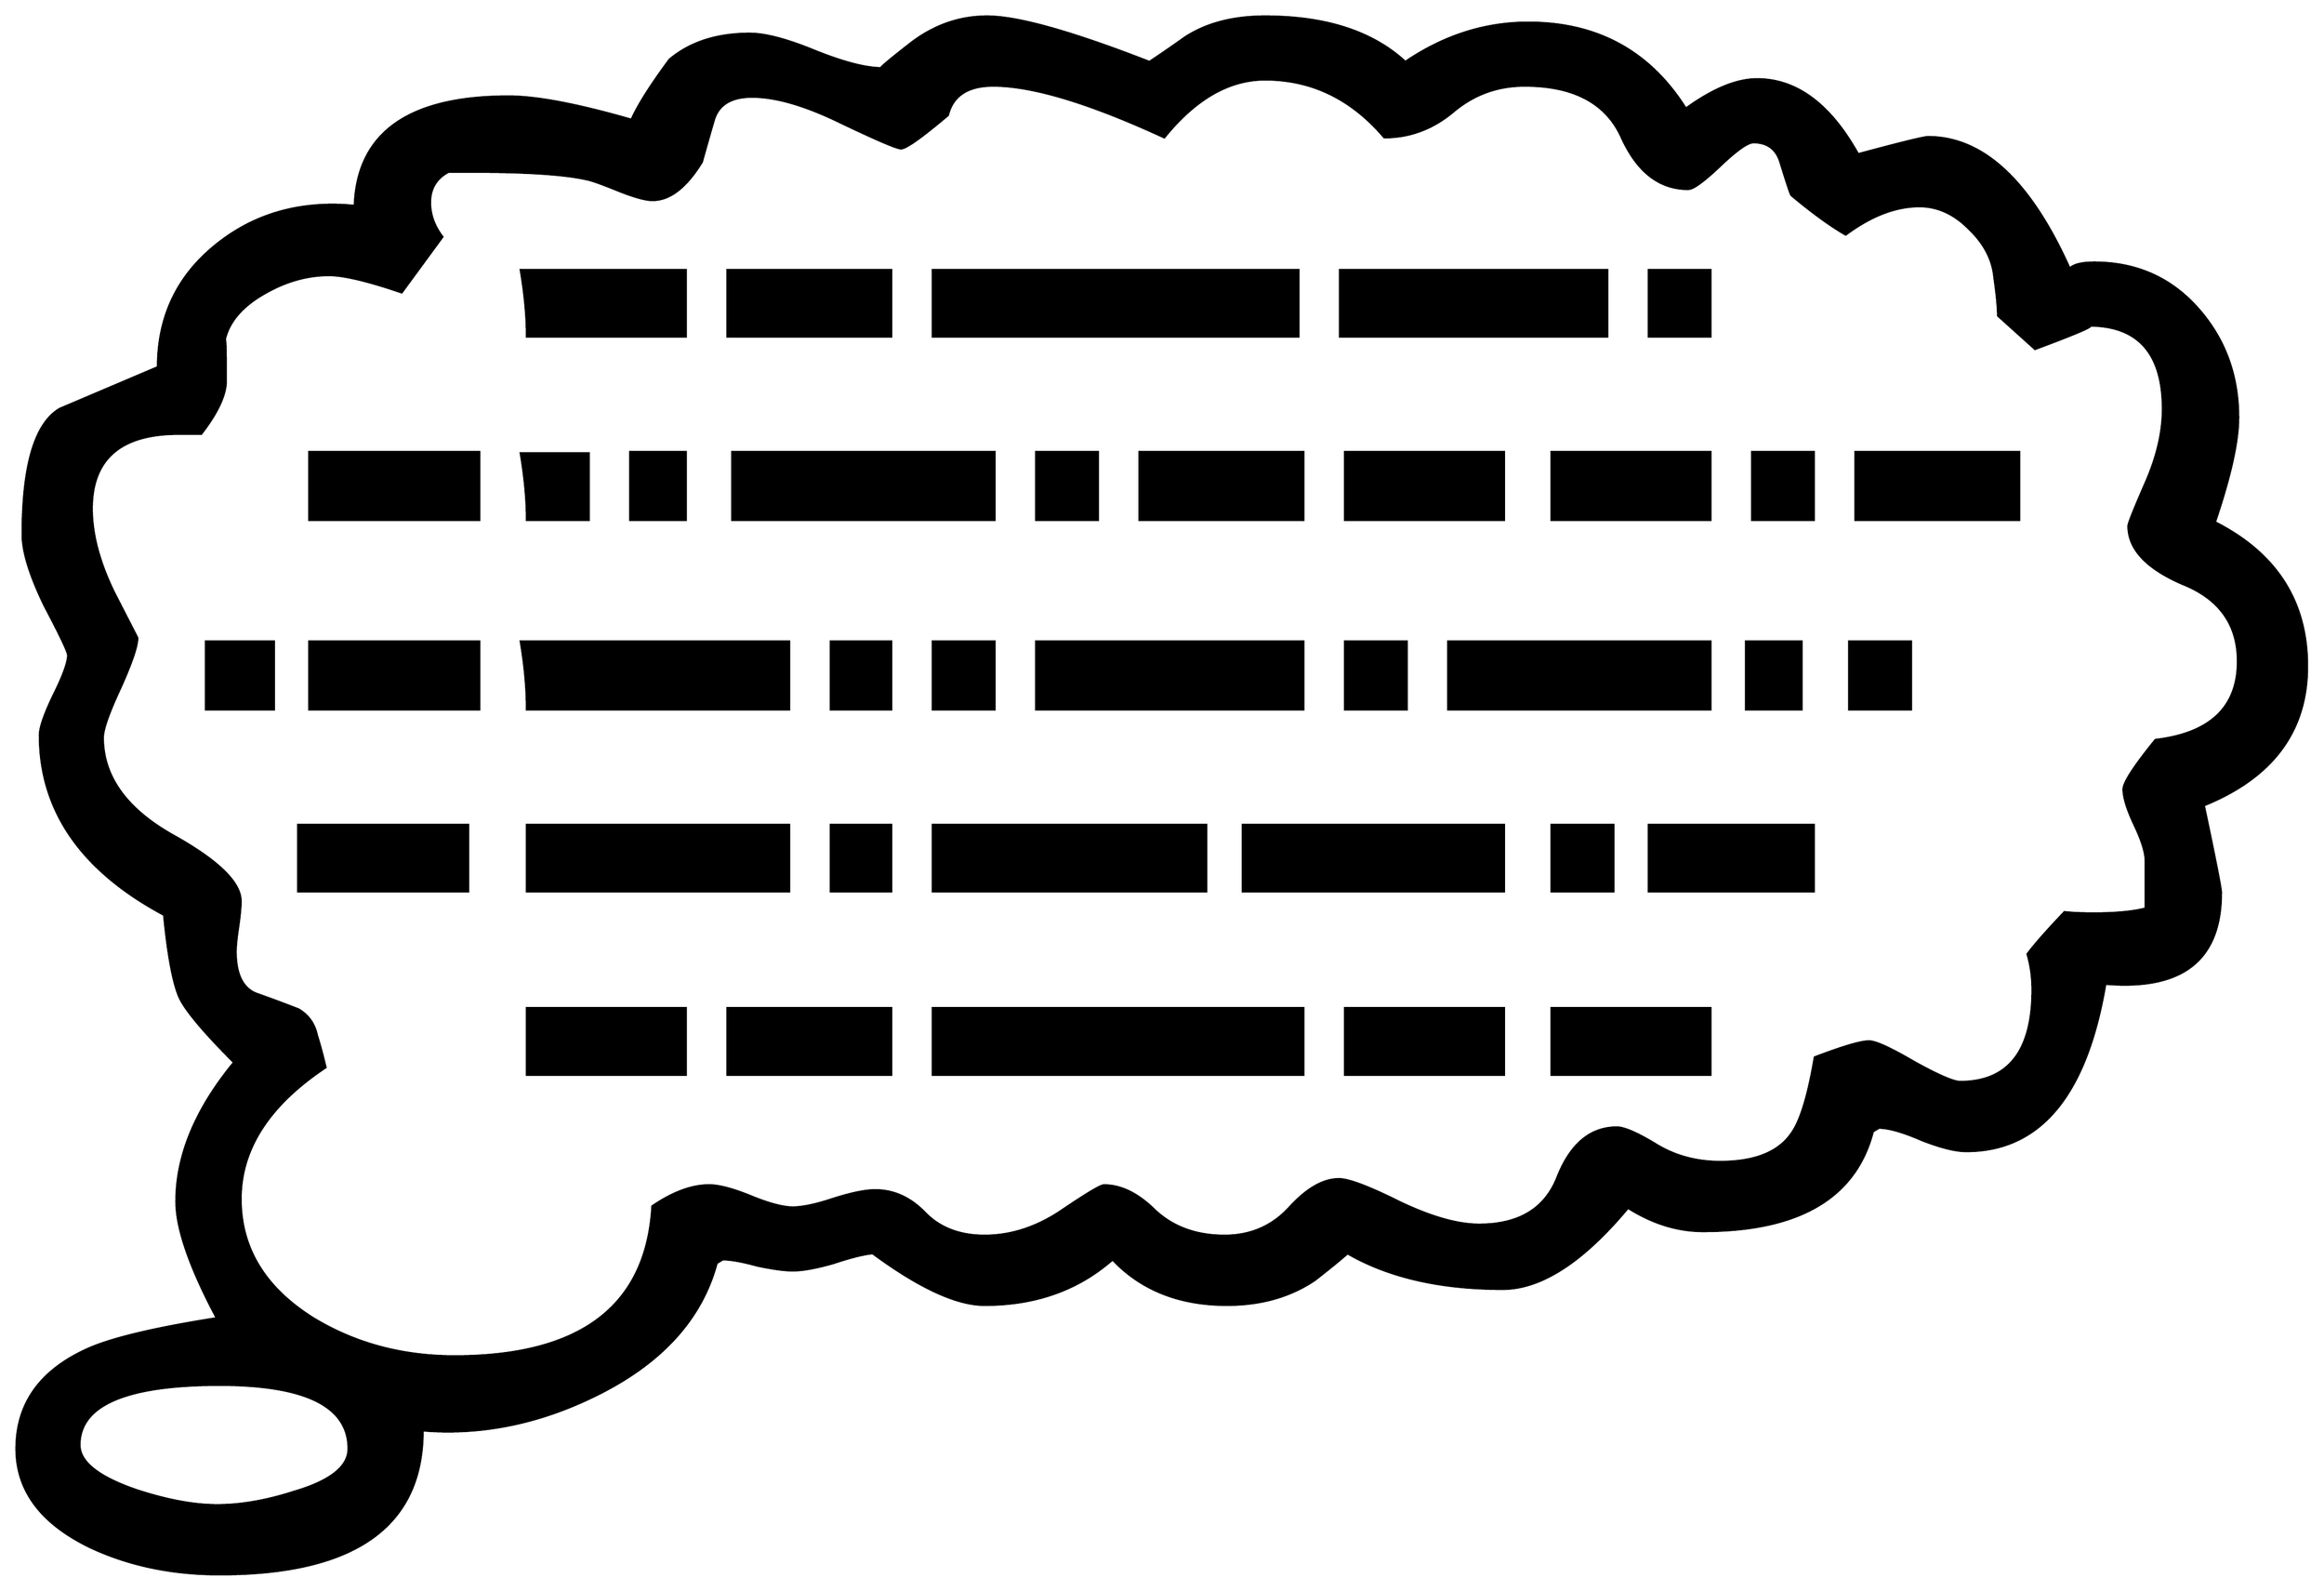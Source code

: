 


\begin{tikzpicture}[y=0.80pt, x=0.80pt, yscale=-1.0, xscale=1.0, inner sep=0pt, outer sep=0pt]
\begin{scope}[shift={(100.0,1799.0)},nonzero rule]
  \path[draw=.,fill=.,line width=1.600pt] (1944.0,-780.0) ..
    controls (1944.0,-727.333) and (1916.0,-689.667) ..
    (1860.0,-667.0) .. controls (1869.333,-623.0) and
    (1874.0,-599.333) .. (1874.0,-596.0) .. controls
    (1874.0,-541.333) and (1842.667,-516.667) .. (1780.0,-522.0) ..
    controls (1764.667,-431.333) and (1727.0,-386.0) ..
    (1667.0,-386.0) .. controls (1658.333,-386.0) and
    (1646.333,-389.0) .. (1631.0,-395.0) .. controls
    (1615.667,-401.667) and (1604.0,-405.0) .. (1596.0,-405.0) --
    (1591.0,-402.0) .. controls (1577.0,-348.0) and
    (1531.0,-321.0) .. (1453.0,-321.0) .. controls
    (1432.333,-321.0) and (1412.0,-327.333) .. (1392.0,-340.0) ..
    controls (1355.333,-296.0) and (1321.333,-274.0) ..
    (1290.0,-274.0) .. controls (1239.333,-274.0) and
    (1197.333,-283.667) .. (1164.0,-303.0) .. controls
    (1158.0,-297.667) and (1149.0,-290.333) .. (1137.0,-281.0) ..
    controls (1117.0,-267.667) and (1093.333,-261.0) ..
    (1066.0,-261.0) .. controls (1027.333,-261.0) and
    (996.333,-273.333) .. (973.0,-298.0) .. controls (945.0,-273.333)
    and (910.333,-261.0) .. (869.0,-261.0) .. controls
    (846.333,-261.0) and (816.0,-275.0) .. (778.0,-303.0) ..
    controls (770.667,-302.333) and (760.0,-299.667) .. (746.0,-295.0)
    .. controls (732.0,-291.0) and (721.0,-289.0) ..
    (713.0,-289.0) .. controls (706.333,-289.0) and (696.667,-290.333)
    .. (684.0,-293.0) .. controls (672.0,-296.333) and
    (662.667,-298.0) .. (656.0,-298.0) -- (651.0,-295.0) ..
    controls (639.0,-250.333) and (607.333,-215.0) .. (556.0,-189.0)
    .. controls (508.667,-165.0) and (460.667,-155.0) ..
    (412.0,-159.0) .. controls (412.0,-81.0) and (357.0,-42.0)
    .. (247.0,-42.0) .. controls (208.333,-42.0) and (173.333,-49.333)
    .. (142.0,-64.0) .. controls (102.0,-83.333) and (82.0,-110.0)
    .. (82.0,-144.0) .. controls (82.0,-180.667) and
    (101.333,-207.667) .. (140.0,-225.0) .. controls (159.333,-233.667)
    and (194.333,-242.0) .. (245.0,-250.0) .. controls
    (223.0,-291.333) and (212.0,-323.0) .. (212.0,-345.0) ..
    controls (212.0,-382.333) and (227.667,-420.0) .. (259.0,-458.0)
    .. controls (235.0,-482.0) and (220.333,-499.333) ..
    (215.0,-510.0) .. controls (209.667,-521.333) and (205.333,-544.0)
    .. (202.0,-578.0) .. controls (134.667,-614.0) and
    (101.0,-662.667) .. (101.0,-724.0) .. controls (101.0,-730.0)
    and (104.667,-740.667) .. (112.0,-756.0) .. controls
    (120.0,-772.0) and (124.0,-783.0) .. (124.0,-789.0) ..
    controls (124.0,-791.667) and (117.667,-805.0) .. (105.0,-829.0)
    .. controls (93.0,-853.667) and (87.0,-873.0) .. (87.0,-887.0)
    .. controls (87.0,-943.0) and (97.0,-977.0) ..
    (117.0,-989.0) .. controls (143.667,-1000.333) and
    (170.333,-1011.667) .. (197.0,-1023.0) .. controls
    (197.0,-1061.667) and (211.0,-1093.333) .. (239.0,-1118.0) ..
    controls (267.0,-1142.667) and (300.333,-1155.0) ..
    (339.0,-1155.0) .. controls (345.0,-1155.0) and
    (351.0,-1154.667) .. (357.0,-1154.0) .. controls
    (359.0,-1213.333) and (400.667,-1243.0) .. (482.0,-1243.0) ..
    controls (504.667,-1243.0) and (538.0,-1236.667) ..
    (582.0,-1224.0) .. controls (587.333,-1236.0) and
    (597.667,-1252.333) .. (613.0,-1273.0) .. controls
    (629.667,-1287.0) and (651.333,-1294.0) .. (678.0,-1294.0) ..
    controls (690.667,-1294.0) and (708.333,-1289.333) ..
    (731.0,-1280.0) .. controls (754.333,-1270.667) and
    (772.333,-1266.0) .. (785.0,-1266.0) .. controls
    (783.667,-1266.0) and (792.0,-1273.0) .. (810.0,-1287.0) ..
    controls (828.667,-1301.0) and (849.0,-1308.0) ..
    (871.0,-1308.0) .. controls (895.667,-1308.0) and
    (939.667,-1295.667) .. (1003.0,-1271.0) .. controls
    (1013.0,-1277.667) and (1022.667,-1284.333) .. (1032.0,-1291.0) ..
    controls (1049.333,-1302.333) and (1071.0,-1308.0) ..
    (1097.0,-1308.0) .. controls (1146.333,-1308.0) and
    (1184.333,-1295.667) .. (1211.0,-1271.0) .. controls
    (1242.333,-1292.333) and (1275.667,-1303.0) .. (1311.0,-1303.0) ..
    controls (1367.0,-1303.0) and (1409.667,-1279.667) ..
    (1439.0,-1233.0) .. controls (1461.0,-1249.0) and
    (1480.333,-1257.0) .. (1497.0,-1257.0) .. controls
    (1529.0,-1257.0) and (1556.333,-1236.667) .. (1579.0,-1196.0) ..
    controls (1613.667,-1205.333) and (1632.667,-1210.0) ..
    (1636.0,-1210.0) .. controls (1680.667,-1210.0) and
    (1719.0,-1174.333) .. (1751.0,-1103.0) .. controls
    (1754.333,-1106.333) and (1761.0,-1108.0) .. (1771.0,-1108.0) ..
    controls (1805.0,-1108.0) and (1833.0,-1095.667) ..
    (1855.0,-1071.0) .. controls (1877.0,-1046.333) and
    (1888.0,-1016.667) .. (1888.0,-982.0) .. controls
    (1888.0,-962.667) and (1881.667,-934.333) .. (1869.0,-897.0) ..
    controls (1919.0,-871.667) and (1944.0,-832.667) ..
    (1944.0,-780.0) -- cycle(1888.0,-784.0) .. controls
    (1888.0,-814.0) and (1873.0,-835.0) .. (1843.0,-847.0) ..
    controls (1813.667,-859.667) and (1799.0,-875.333) ..
    (1799.0,-894.0) .. controls (1799.0,-896.0) and
    (1803.667,-907.667) .. (1813.0,-929.0) .. controls
    (1822.333,-950.333) and (1827.0,-970.333) .. (1827.0,-989.0) ..
    controls (1827.0,-1034.333) and (1807.0,-1057.0) ..
    (1767.0,-1057.0) .. controls (1771.667,-1057.0) and
    (1757.0,-1050.667) .. (1723.0,-1038.0) .. controls
    (1716.333,-1044.0) and (1706.333,-1053.0) .. (1693.0,-1065.0) ..
    controls (1693.0,-1071.667) and (1692.0,-1082.0) ..
    (1690.0,-1096.0) .. controls (1688.667,-1110.667) and
    (1681.667,-1124.0) .. (1669.0,-1136.0) .. controls
    (1657.0,-1148.0) and (1643.667,-1154.0) .. (1629.0,-1154.0) ..
    controls (1609.667,-1154.0) and (1589.667,-1146.333) ..
    (1569.0,-1131.0) .. controls (1556.333,-1138.333) and
    (1541.667,-1149.0) .. (1525.0,-1163.0) .. controls
    (1524.333,-1163.667) and (1521.333,-1172.667) .. (1516.0,-1190.0) ..
    controls (1512.667,-1200.667) and (1505.333,-1206.0) ..
    (1494.0,-1206.0) .. controls (1489.333,-1206.0) and
    (1480.333,-1199.667) .. (1467.0,-1187.0) .. controls
    (1453.667,-1174.333) and (1445.0,-1168.0) .. (1441.0,-1168.0) ..
    controls (1417.667,-1168.0) and (1399.667,-1182.0) ..
    (1387.0,-1210.0) .. controls (1374.333,-1238.0) and
    (1348.0,-1252.0) .. (1308.0,-1252.0) .. controls
    (1286.0,-1252.0) and (1266.667,-1245.0) .. (1250.0,-1231.0) ..
    controls (1233.333,-1217.0) and (1214.667,-1210.0) ..
    (1194.0,-1210.0) .. controls (1167.333,-1241.333) and
    (1135.0,-1257.0) .. (1097.0,-1257.0) .. controls
    (1067.667,-1257.0) and (1040.333,-1241.333) .. (1015.0,-1210.0) ..
    controls (954.333,-1238.0) and (908.0,-1252.0) ..
    (876.0,-1252.0) .. controls (855.333,-1252.0) and
    (843.0,-1244.0) .. (839.0,-1228.0) .. controls
    (817.667,-1210.0) and (805.0,-1201.0) .. (801.0,-1201.0) ..
    controls (797.667,-1201.0) and (781.333,-1208.0) ..
    (752.0,-1222.0) .. controls (723.333,-1236.0) and
    (699.333,-1243.0) .. (680.0,-1243.0) .. controls
    (663.333,-1243.0) and (653.0,-1237.0) .. (649.0,-1225.0) ..
    controls (645.667,-1213.667) and (642.333,-1202.0) ..
    (639.0,-1190.0) .. controls (626.333,-1169.333) and
    (613.0,-1159.0) .. (599.0,-1159.0) .. controls
    (593.667,-1159.0) and (585.0,-1161.333) .. (573.0,-1166.0) ..
    controls (558.333,-1172.0) and (549.0,-1175.333) ..
    (545.0,-1176.0) .. controls (527.0,-1180.0) and
    (496.0,-1182.0) .. (452.0,-1182.0) -- (433.0,-1182.0) ..
    controls (423.0,-1176.667) and (418.0,-1168.333) ..
    (418.0,-1157.0) .. controls (418.0,-1147.0) and
    (421.333,-1137.667) .. (428.0,-1129.0) -- (395.0,-1084.0) ..
    controls (367.667,-1093.333) and (348.0,-1098.0) ..
    (336.0,-1098.0) .. controls (318.667,-1098.0) and
    (301.667,-1093.333) .. (285.0,-1084.0) .. controls
    (265.667,-1073.333) and (254.333,-1060.333) .. (251.0,-1045.0) ..
    controls (251.667,-1047.667) and (252.0,-1036.667) ..
    (252.0,-1012.0) .. controls (252.0,-1000.667) and
    (245.333,-986.333) .. (232.0,-969.0) -- (216.0,-969.0) ..
    controls (167.333,-969.667) and (143.0,-949.333) .. (143.0,-908.0)
    .. controls (143.0,-887.333) and (149.0,-864.667) ..
    (161.0,-840.0) .. controls (173.667,-815.333) and (180.0,-803.0)
    .. (180.0,-803.0) .. controls (180.0,-796.333) and
    (175.333,-782.667) .. (166.0,-762.0) .. controls (156.667,-742.0)
    and (152.0,-728.667) .. (152.0,-722.0) .. controls
    (152.0,-690.667) and (170.667,-664.333) .. (208.0,-643.0) ..
    controls (245.333,-622.333) and (264.0,-604.333) .. (264.0,-589.0)
    .. controls (264.0,-584.333) and (263.333,-577.333) ..
    (262.0,-568.0) .. controls (260.667,-559.333) and (260.0,-552.667)
    .. (260.0,-548.0) .. controls (260.0,-530.0) and
    (265.333,-518.667) .. (276.0,-514.0) .. controls (287.333,-510.0)
    and (299.0,-505.667) .. (311.0,-501.0) .. controls
    (319.0,-496.333) and (324.0,-489.333) .. (326.0,-480.0) ..
    controls (328.667,-471.333) and (331.0,-462.667) .. (333.0,-454.0)
    .. controls (287.0,-423.333) and (264.0,-387.667) ..
    (264.0,-347.0) .. controls (264.0,-307.0) and (283.667,-274.667)
    .. (323.0,-250.0) .. controls (357.0,-229.333) and
    (395.333,-219.0) .. (438.0,-219.0) .. controls (540.667,-219.0)
    and (594.333,-259.667) .. (599.0,-341.0) .. controls
    (615.667,-352.333) and (631.0,-358.0) .. (645.0,-358.0) ..
    controls (653.0,-358.0) and (664.333,-355.0) .. (679.0,-349.0)
    .. controls (693.667,-343.0) and (705.0,-340.0) ..
    (713.0,-340.0) .. controls (721.0,-340.0) and (732.0,-342.333)
    .. (746.0,-347.0) .. controls (760.667,-351.667) and
    (772.0,-354.0) .. (780.0,-354.0) .. controls (795.333,-354.0)
    and (809.0,-347.667) .. (821.0,-335.0) .. controls
    (833.0,-323.0) and (849.0,-317.0) .. (869.0,-317.0) ..
    controls (890.333,-317.0) and (911.0,-323.667) .. (931.0,-337.0)
    .. controls (951.667,-351.0) and (963.333,-358.0) ..
    (966.0,-358.0) .. controls (980.0,-358.0) and (994.0,-351.0)
    .. (1008.0,-337.0) .. controls (1022.667,-323.667) and
    (1041.333,-317.0) .. (1064.0,-317.0) .. controls
    (1085.333,-317.0) and (1103.0,-324.667) .. (1117.0,-340.0) ..
    controls (1131.0,-355.333) and (1144.333,-363.0) ..
    (1157.0,-363.0) .. controls (1165.0,-363.0) and
    (1181.667,-356.667) .. (1207.0,-344.0) .. controls
    (1232.333,-332.0) and (1253.667,-326.0) .. (1271.0,-326.0) ..
    controls (1303.667,-326.0) and (1325.0,-339.0) ..
    (1335.0,-365.0) .. controls (1345.667,-391.667) and
    (1361.667,-405.0) .. (1383.0,-405.0) .. controls
    (1389.0,-405.0) and (1399.667,-400.333) .. (1415.0,-391.0) ..
    controls (1430.333,-381.667) and (1447.667,-377.0) ..
    (1467.0,-377.0) .. controls (1495.0,-377.0) and
    (1514.333,-384.667) .. (1525.0,-400.0) .. controls
    (1532.333,-410.0) and (1538.667,-430.667) .. (1544.0,-462.0) ..
    controls (1566.667,-470.667) and (1581.333,-475.0) ..
    (1588.0,-475.0) .. controls (1593.333,-475.0) and
    (1605.667,-469.333) .. (1625.0,-458.0) .. controls
    (1644.333,-447.333) and (1656.667,-442.0) .. (1662.0,-442.0) ..
    controls (1701.333,-442.0) and (1721.0,-467.0) ..
    (1721.0,-517.0) .. controls (1721.0,-527.0) and
    (1719.667,-536.667) .. (1717.0,-546.0) .. controls
    (1723.0,-554.0) and (1733.0,-565.333) .. (1747.0,-580.0) ..
    controls (1753.0,-579.333) and (1761.0,-579.0) ..
    (1771.0,-579.0) .. controls (1789.0,-579.0) and
    (1803.0,-580.333) .. (1813.0,-583.0) -- (1813.0,-622.0) ..
    controls (1813.0,-628.667) and (1810.0,-638.333) ..
    (1804.0,-651.0) .. controls (1798.0,-663.667) and
    (1795.0,-673.333) .. (1795.0,-680.0) .. controls
    (1795.0,-685.333) and (1803.667,-698.667) .. (1821.0,-720.0) ..
    controls (1865.667,-725.333) and (1888.0,-746.667) ..
    (1888.0,-784.0) -- cycle(352.0,-144.0) .. controls
    (352.0,-178.667) and (317.0,-196.0) .. (247.0,-196.0) ..
    controls (171.0,-196.0) and (133.0,-179.667) .. (133.0,-147.0)
    .. controls (133.0,-133.0) and (148.667,-120.667) ..
    (180.0,-110.0) .. controls (204.667,-102.0) and (226.333,-98.0)
    .. (245.0,-98.0) .. controls (264.333,-98.0) and
    (285.333,-101.667) .. (308.0,-109.0) .. controls (337.333,-117.667)
    and (352.0,-129.333) .. (352.0,-144.0) -- cycle(1710.0,-899.0)
    -- (1577.0,-899.0) -- (1577.0,-954.0) -- (1710.0,-954.0) --
    (1710.0,-899.0) -- cycle(1459.0,-1048.0) -- (1409.0,-1048.0)
    -- (1409.0,-1102.0) -- (1459.0,-1102.0) -- (1459.0,-1048.0)
    -- cycle(1543.0,-899.0) -- (1493.0,-899.0) --
    (1493.0,-954.0) -- (1543.0,-954.0) -- (1543.0,-899.0) --
    cycle(1622.0,-745.0) -- (1572.0,-745.0) -- (1572.0,-800.0)
    -- (1622.0,-800.0) -- (1622.0,-745.0) --
    cycle(1375.0,-1048.0) -- (1158.0,-1048.0) --
    (1158.0,-1102.0) -- (1375.0,-1102.0) -- (1375.0,-1048.0) --
    cycle(1459.0,-899.0) -- (1330.0,-899.0) -- (1330.0,-954.0)
    -- (1459.0,-954.0) -- (1459.0,-899.0) --
    cycle(1533.0,-745.0) -- (1488.0,-745.0) -- (1488.0,-800.0)
    -- (1533.0,-800.0) -- (1533.0,-745.0) --
    cycle(1291.0,-899.0) -- (1162.0,-899.0) -- (1162.0,-954.0)
    -- (1291.0,-954.0) -- (1291.0,-899.0) --
    cycle(1459.0,-745.0) -- (1246.0,-745.0) -- (1246.0,-800.0)
    -- (1459.0,-800.0) -- (1459.0,-745.0) --
    cycle(1543.0,-597.0) -- (1409.0,-597.0) -- (1409.0,-651.0)
    -- (1543.0,-651.0) -- (1543.0,-597.0) --
    cycle(1124.0,-1048.0) -- (827.0,-1048.0) -- (827.0,-1102.0)
    -- (1124.0,-1102.0) -- (1124.0,-1048.0) --
    cycle(1128.0,-899.0) -- (995.0,-899.0) -- (995.0,-954.0) --
    (1128.0,-954.0) -- (1128.0,-899.0) -- cycle(1380.0,-597.0)
    -- (1330.0,-597.0) -- (1330.0,-651.0) -- (1380.0,-651.0) --
    (1380.0,-597.0) -- cycle(1212.0,-745.0) -- (1162.0,-745.0)
    -- (1162.0,-800.0) -- (1212.0,-800.0) -- (1212.0,-745.0) --
    cycle(1459.0,-448.0) -- (1330.0,-448.0) -- (1330.0,-502.0)
    -- (1459.0,-502.0) -- (1459.0,-448.0) -- cycle(961.0,-899.0)
    -- (911.0,-899.0) -- (911.0,-954.0) -- (961.0,-954.0) --
    (961.0,-899.0) -- cycle(1291.0,-597.0) -- (1079.0,-597.0) --
    (1079.0,-651.0) -- (1291.0,-651.0) -- (1291.0,-597.0) --
    cycle(793.0,-1048.0) -- (660.0,-1048.0) -- (660.0,-1102.0)
    -- (793.0,-1102.0) -- (793.0,-1048.0) --
    cycle(1128.0,-745.0) -- (911.0,-745.0) -- (911.0,-800.0) --
    (1128.0,-800.0) -- (1128.0,-745.0) -- cycle(1291.0,-448.0)
    -- (1162.0,-448.0) -- (1162.0,-502.0) -- (1291.0,-502.0) --
    (1291.0,-448.0) -- cycle(877.0,-899.0) -- (664.0,-899.0) --
    (664.0,-954.0) -- (877.0,-954.0) -- (877.0,-899.0) --
    cycle(626.0,-1048.0) -- (497.0,-1048.0) .. controls
    (497.0,-1064.0) and (495.333,-1082.0) .. (492.0,-1102.0) --
    (626.0,-1102.0) -- (626.0,-1048.0) -- cycle(877.0,-745.0) --
    (827.0,-745.0) -- (827.0,-800.0) -- (877.0,-800.0) --
    (877.0,-745.0) -- cycle(1049.0,-597.0) -- (827.0,-597.0) --
    (827.0,-651.0) -- (1049.0,-651.0) -- (1049.0,-597.0) --
    cycle(793.0,-745.0) -- (744.0,-745.0) -- (744.0,-800.0) --
    (793.0,-800.0) -- (793.0,-745.0) -- cycle(626.0,-899.0) --
    (581.0,-899.0) -- (581.0,-954.0) -- (626.0,-954.0) --
    (626.0,-899.0) -- cycle(1128.0,-448.0) -- (827.0,-448.0) --
    (827.0,-502.0) -- (1128.0,-502.0) -- (1128.0,-448.0) --
    cycle(547.0,-899.0) -- (497.0,-899.0) .. controls
    (497.0,-915.0) and (495.333,-933.0) .. (492.0,-953.0) --
    (547.0,-953.0) -- (547.0,-899.0) -- cycle(793.0,-597.0) --
    (744.0,-597.0) -- (744.0,-651.0) -- (793.0,-651.0) --
    (793.0,-597.0) -- cycle(710.0,-745.0) -- (497.0,-745.0) ..
    controls (497.0,-761.667) and (495.333,-780.0) .. (492.0,-800.0)
    -- (710.0,-800.0) -- (710.0,-745.0) -- cycle(458.0,-899.0)
    -- (320.0,-899.0) -- (320.0,-954.0) -- (458.0,-954.0) --
    (458.0,-899.0) -- cycle(710.0,-597.0) -- (497.0,-597.0) --
    (497.0,-651.0) -- (710.0,-651.0) -- (710.0,-597.0) --
    cycle(793.0,-448.0) -- (660.0,-448.0) -- (660.0,-502.0) --
    (793.0,-502.0) -- (793.0,-448.0) -- cycle(458.0,-745.0) --
    (320.0,-745.0) -- (320.0,-800.0) -- (458.0,-800.0) --
    (458.0,-745.0) -- cycle(626.0,-448.0) -- (497.0,-448.0) --
    (497.0,-502.0) -- (626.0,-502.0) -- (626.0,-448.0) --
    cycle(291.0,-745.0) -- (236.0,-745.0) -- (236.0,-800.0) --
    (291.0,-800.0) -- (291.0,-745.0) -- cycle(449.0,-597.0) --
    (311.0,-597.0) -- (311.0,-651.0) -- (449.0,-651.0) --
    (449.0,-597.0) -- cycle;
\end{scope}

\end{tikzpicture}


